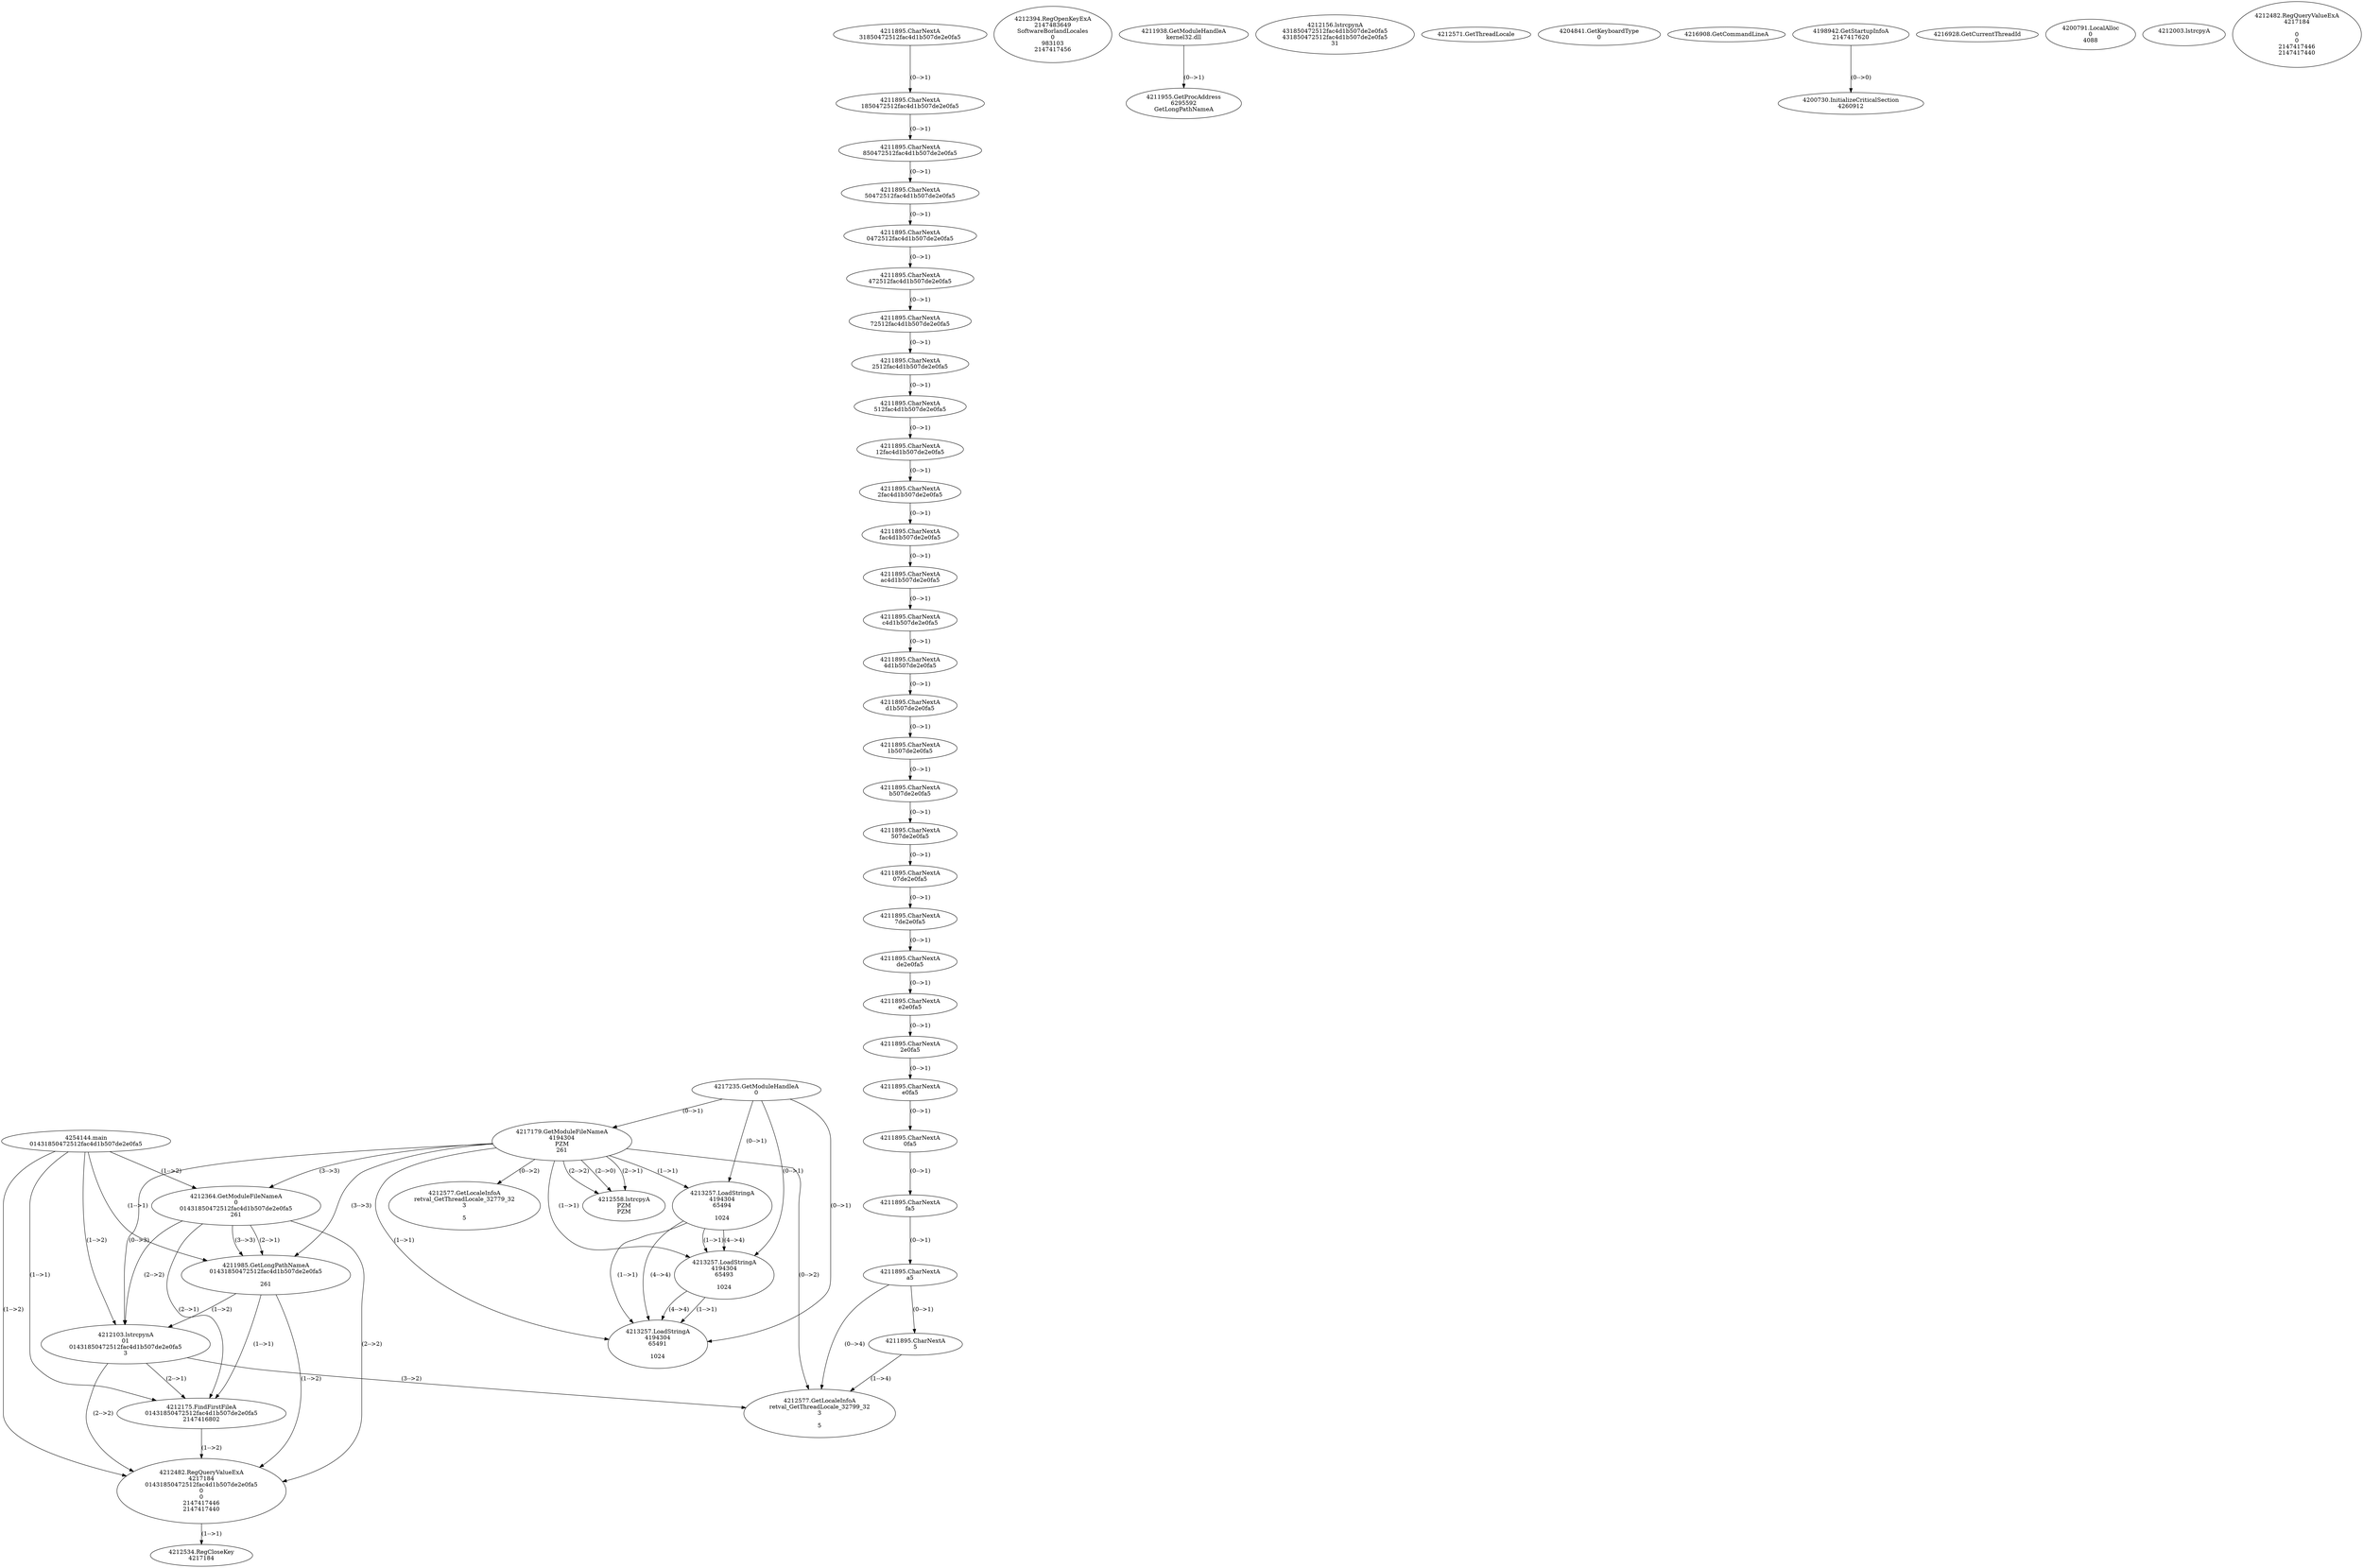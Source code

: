 // Global SCDG with merge call
digraph {
	0 [label="4254144.main
01431850472512fac4d1b507de2e0fa5"]
	1 [label="4217235.GetModuleHandleA
0"]
	2 [label="4217179.GetModuleFileNameA
4194304
PZM
261"]
	1 -> 2 [label="(0-->1)"]
	3 [label="4212364.GetModuleFileNameA
0
01431850472512fac4d1b507de2e0fa5
261"]
	0 -> 3 [label="(1-->2)"]
	2 -> 3 [label="(3-->3)"]
	4 [label="4212394.RegOpenKeyExA
2147483649
Software\Borland\Locales
0
983103
2147417456"]
	5 [label="4211938.GetModuleHandleA
kernel32.dll"]
	6 [label="4211955.GetProcAddress
6295592
GetLongPathNameA"]
	5 -> 6 [label="(0-->1)"]
	7 [label="4211985.GetLongPathNameA
01431850472512fac4d1b507de2e0fa5

261"]
	0 -> 7 [label="(1-->1)"]
	3 -> 7 [label="(2-->1)"]
	2 -> 7 [label="(3-->3)"]
	3 -> 7 [label="(3-->3)"]
	8 [label="4212103.lstrcpynA
01
01431850472512fac4d1b507de2e0fa5
3"]
	0 -> 8 [label="(1-->2)"]
	3 -> 8 [label="(2-->2)"]
	7 -> 8 [label="(1-->2)"]
	2 -> 8 [label="(0-->3)"]
	9 [label="4211895.CharNextA
31850472512fac4d1b507de2e0fa5"]
	10 [label="4211895.CharNextA
1850472512fac4d1b507de2e0fa5"]
	9 -> 10 [label="(0-->1)"]
	11 [label="4211895.CharNextA
850472512fac4d1b507de2e0fa5"]
	10 -> 11 [label="(0-->1)"]
	12 [label="4211895.CharNextA
50472512fac4d1b507de2e0fa5"]
	11 -> 12 [label="(0-->1)"]
	13 [label="4211895.CharNextA
0472512fac4d1b507de2e0fa5"]
	12 -> 13 [label="(0-->1)"]
	14 [label="4211895.CharNextA
472512fac4d1b507de2e0fa5"]
	13 -> 14 [label="(0-->1)"]
	15 [label="4211895.CharNextA
72512fac4d1b507de2e0fa5"]
	14 -> 15 [label="(0-->1)"]
	16 [label="4211895.CharNextA
2512fac4d1b507de2e0fa5"]
	15 -> 16 [label="(0-->1)"]
	17 [label="4211895.CharNextA
512fac4d1b507de2e0fa5"]
	16 -> 17 [label="(0-->1)"]
	18 [label="4211895.CharNextA
12fac4d1b507de2e0fa5"]
	17 -> 18 [label="(0-->1)"]
	19 [label="4211895.CharNextA
2fac4d1b507de2e0fa5"]
	18 -> 19 [label="(0-->1)"]
	20 [label="4211895.CharNextA
fac4d1b507de2e0fa5"]
	19 -> 20 [label="(0-->1)"]
	21 [label="4211895.CharNextA
ac4d1b507de2e0fa5"]
	20 -> 21 [label="(0-->1)"]
	22 [label="4211895.CharNextA
c4d1b507de2e0fa5"]
	21 -> 22 [label="(0-->1)"]
	23 [label="4211895.CharNextA
4d1b507de2e0fa5"]
	22 -> 23 [label="(0-->1)"]
	24 [label="4211895.CharNextA
d1b507de2e0fa5"]
	23 -> 24 [label="(0-->1)"]
	25 [label="4211895.CharNextA
1b507de2e0fa5"]
	24 -> 25 [label="(0-->1)"]
	26 [label="4211895.CharNextA
b507de2e0fa5"]
	25 -> 26 [label="(0-->1)"]
	27 [label="4211895.CharNextA
507de2e0fa5"]
	26 -> 27 [label="(0-->1)"]
	28 [label="4211895.CharNextA
07de2e0fa5"]
	27 -> 28 [label="(0-->1)"]
	29 [label="4211895.CharNextA
7de2e0fa5"]
	28 -> 29 [label="(0-->1)"]
	30 [label="4211895.CharNextA
de2e0fa5"]
	29 -> 30 [label="(0-->1)"]
	31 [label="4211895.CharNextA
e2e0fa5"]
	30 -> 31 [label="(0-->1)"]
	32 [label="4211895.CharNextA
2e0fa5"]
	31 -> 32 [label="(0-->1)"]
	33 [label="4211895.CharNextA
e0fa5"]
	32 -> 33 [label="(0-->1)"]
	34 [label="4211895.CharNextA
0fa5"]
	33 -> 34 [label="(0-->1)"]
	35 [label="4211895.CharNextA
fa5"]
	34 -> 35 [label="(0-->1)"]
	36 [label="4211895.CharNextA
a5"]
	35 -> 36 [label="(0-->1)"]
	37 [label="4211895.CharNextA
5"]
	36 -> 37 [label="(0-->1)"]
	38 [label="4212156.lstrcpynA
431850472512fac4d1b507de2e0fa5
431850472512fac4d1b507de2e0fa5
31"]
	39 [label="4212175.FindFirstFileA
01431850472512fac4d1b507de2e0fa5
2147416802"]
	0 -> 39 [label="(1-->1)"]
	3 -> 39 [label="(2-->1)"]
	7 -> 39 [label="(1-->1)"]
	8 -> 39 [label="(2-->1)"]
	40 [label="4212482.RegQueryValueExA
4217184
01431850472512fac4d1b507de2e0fa5
0
0
2147417446
2147417440"]
	0 -> 40 [label="(1-->2)"]
	3 -> 40 [label="(2-->2)"]
	7 -> 40 [label="(1-->2)"]
	8 -> 40 [label="(2-->2)"]
	39 -> 40 [label="(1-->2)"]
	41 [label="4212534.RegCloseKey
4217184"]
	40 -> 41 [label="(1-->1)"]
	42 [label="4212558.lstrcpyA
PZM
PZM"]
	2 -> 42 [label="(2-->1)"]
	2 -> 42 [label="(2-->2)"]
	2 -> 42 [label="(2-->0)"]
	43 [label="4212571.GetThreadLocale
"]
	44 [label="4212577.GetLocaleInfoA
retval_GetThreadLocale_32799_32
3

5"]
	2 -> 44 [label="(0-->2)"]
	8 -> 44 [label="(3-->2)"]
	36 -> 44 [label="(0-->4)"]
	37 -> 44 [label="(1-->4)"]
	45 [label="4204841.GetKeyboardType
0"]
	46 [label="4216908.GetCommandLineA
"]
	47 [label="4198942.GetStartupInfoA
2147417620"]
	48 [label="4216928.GetCurrentThreadId
"]
	49 [label="4213257.LoadStringA
4194304
65494

1024"]
	1 -> 49 [label="(0-->1)"]
	2 -> 49 [label="(1-->1)"]
	50 [label="4213257.LoadStringA
4194304
65493

1024"]
	1 -> 50 [label="(0-->1)"]
	2 -> 50 [label="(1-->1)"]
	49 -> 50 [label="(1-->1)"]
	49 -> 50 [label="(4-->4)"]
	51 [label="4213257.LoadStringA
4194304
65491

1024"]
	1 -> 51 [label="(0-->1)"]
	2 -> 51 [label="(1-->1)"]
	49 -> 51 [label="(1-->1)"]
	50 -> 51 [label="(1-->1)"]
	49 -> 51 [label="(4-->4)"]
	50 -> 51 [label="(4-->4)"]
	52 [label="4200730.InitializeCriticalSection
4260912"]
	47 -> 52 [label="(0-->0)"]
	53 [label="4200791.LocalAlloc
0
4088"]
	54 [label="4212003.lstrcpyA

"]
	55 [label="4212482.RegQueryValueExA
4217184

0
0
2147417446
2147417440"]
	56 [label="4212577.GetLocaleInfoA
retval_GetThreadLocale_32779_32
3

5"]
	2 -> 56 [label="(0-->2)"]
}
